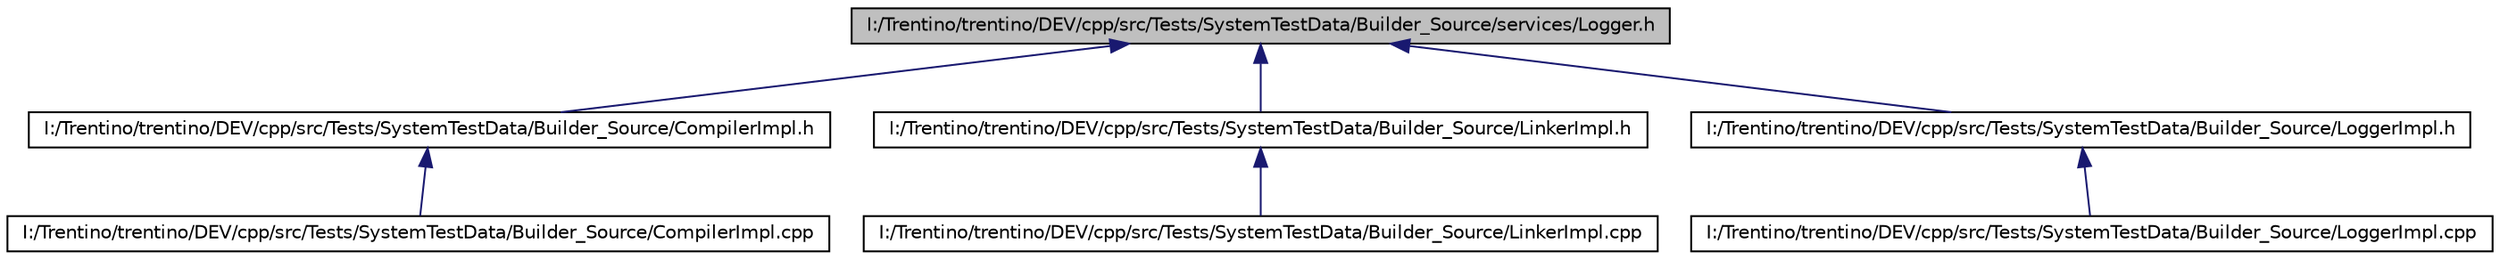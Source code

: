 digraph G
{
  edge [fontname="Helvetica",fontsize="10",labelfontname="Helvetica",labelfontsize="10"];
  node [fontname="Helvetica",fontsize="10",shape=record];
  Node1 [label="I:/Trentino/trentino/DEV/cpp/src/Tests/SystemTestData/Builder_Source/services/Logger.h",height=0.2,width=0.4,color="black", fillcolor="grey75", style="filled" fontcolor="black"];
  Node1 -> Node2 [dir="back",color="midnightblue",fontsize="10",style="solid",fontname="Helvetica"];
  Node2 [label="I:/Trentino/trentino/DEV/cpp/src/Tests/SystemTestData/Builder_Source/CompilerImpl.h",height=0.2,width=0.4,color="black", fillcolor="white", style="filled",URL="$_source_2_compiler_impl_8h.html"];
  Node2 -> Node3 [dir="back",color="midnightblue",fontsize="10",style="solid",fontname="Helvetica"];
  Node3 [label="I:/Trentino/trentino/DEV/cpp/src/Tests/SystemTestData/Builder_Source/CompilerImpl.cpp",height=0.2,width=0.4,color="black", fillcolor="white", style="filled",URL="$_compiler_impl_8cpp.html"];
  Node1 -> Node4 [dir="back",color="midnightblue",fontsize="10",style="solid",fontname="Helvetica"];
  Node4 [label="I:/Trentino/trentino/DEV/cpp/src/Tests/SystemTestData/Builder_Source/LinkerImpl.h",height=0.2,width=0.4,color="black", fillcolor="white", style="filled",URL="$_source_2_linker_impl_8h.html"];
  Node4 -> Node5 [dir="back",color="midnightblue",fontsize="10",style="solid",fontname="Helvetica"];
  Node5 [label="I:/Trentino/trentino/DEV/cpp/src/Tests/SystemTestData/Builder_Source/LinkerImpl.cpp",height=0.2,width=0.4,color="black", fillcolor="white", style="filled",URL="$_linker_impl_8cpp.html"];
  Node1 -> Node6 [dir="back",color="midnightblue",fontsize="10",style="solid",fontname="Helvetica"];
  Node6 [label="I:/Trentino/trentino/DEV/cpp/src/Tests/SystemTestData/Builder_Source/LoggerImpl.h",height=0.2,width=0.4,color="black", fillcolor="white", style="filled",URL="$_source_2_logger_impl_8h.html"];
  Node6 -> Node7 [dir="back",color="midnightblue",fontsize="10",style="solid",fontname="Helvetica"];
  Node7 [label="I:/Trentino/trentino/DEV/cpp/src/Tests/SystemTestData/Builder_Source/LoggerImpl.cpp",height=0.2,width=0.4,color="black", fillcolor="white", style="filled",URL="$_logger_impl_8cpp.html"];
}
